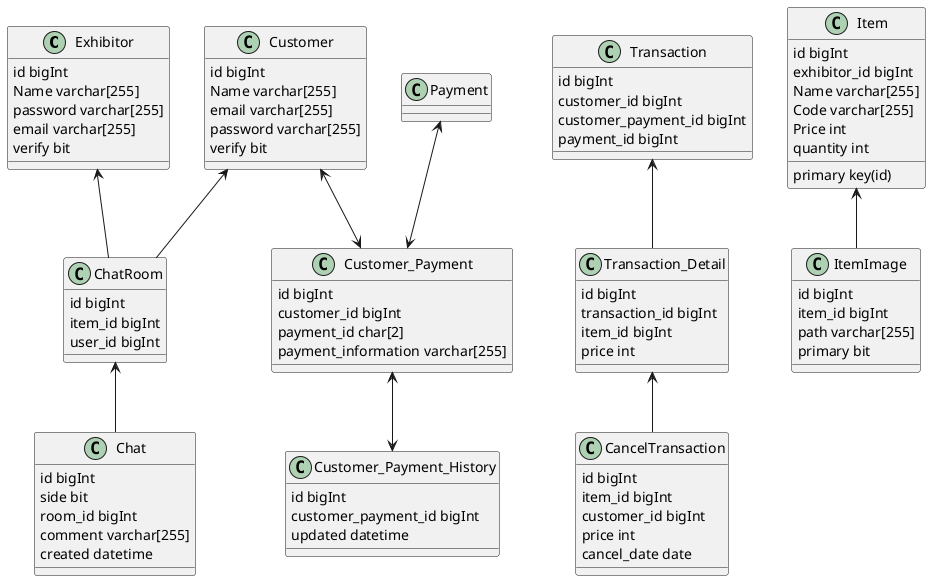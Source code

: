 @startuml

class Exhibitor {
id bigInt
Name varchar[255]
password varchar[255]
email varchar[255]
verify bit
}

class Customer {
id bigInt
Name varchar[255]
email varchar[255]
password varchar[255]
verify bit
}

class Customer_Payment {
id bigInt
customer_id bigInt
payment_id char[2]
payment_information varchar[255]
}

class Customer_Payment_History {
id bigInt
customer_payment_id bigInt
updated datetime
}

Customer_Payment <--> Customer_Payment_History
Payment <--> Customer_Payment
Customer <--> Customer_Payment

class Transaction {
 id bigInt
 customer_id bigInt
 customer_payment_id bigInt
 payment_id bigInt
}

class Transaction_Detail {
 id bigInt
 transaction_id bigInt
 item_id bigInt
 price int
}

Transaction <-- Transaction_Detail
Transaction_Detail <-- CancelTransaction
class CancelTransaction {
 id bigInt
 item_id bigInt
 customer_id bigInt
 price int
 cancel_date date
}

class Item {
id bigInt
exhibitor_id bigInt
Name varchar[255]
Code varchar[255]
Price int
quantity int
primary key(id)
}

class ItemImage {
id bigInt
item_id bigInt
path varchar[255]
primary bit
}

Item <-- ItemImage

class ChatRoom {
  id bigInt
  item_id bigInt
  user_id bigInt
}
Exhibitor <-- ChatRoom
Customer <-- ChatRoom

class Chat {
  id bigInt
  side bit
  room_id bigInt
  comment varchar[255]
  created datetime
}

ChatRoom <-- Chat

@enduml
